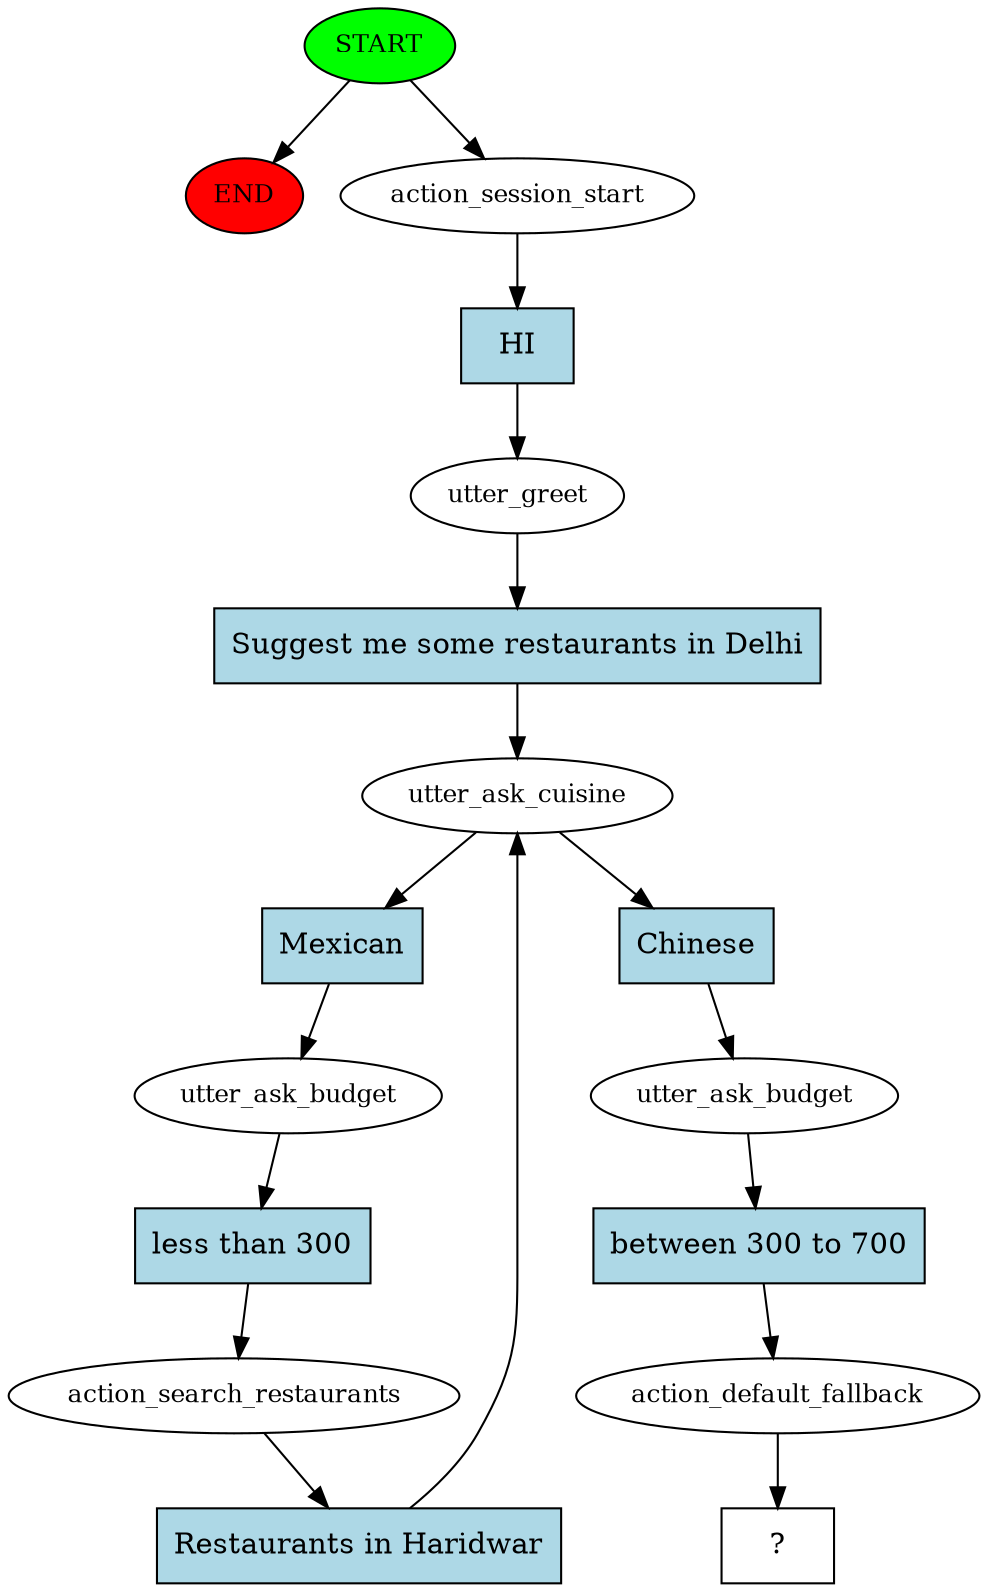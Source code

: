 digraph  {
0 [class="start active", fillcolor=green, fontsize=12, label=START, style=filled];
"-1" [class=end, fillcolor=red, fontsize=12, label=END, style=filled];
1 [class=active, fontsize=12, label=action_session_start];
2 [class=active, fontsize=12, label=utter_greet];
3 [class=active, fontsize=12, label=utter_ask_cuisine];
4 [class=active, fontsize=12, label=utter_ask_budget];
5 [class=active, fontsize=12, label=action_search_restaurants];
7 [class=active, fontsize=12, label=utter_ask_budget];
8 [class=active, fontsize=12, label=action_default_fallback];
9 [class="intent dashed active", label="  ?  ", shape=rect];
10 [class="intent active", fillcolor=lightblue, label=HI, shape=rect, style=filled];
11 [class="intent active", fillcolor=lightblue, label="Suggest me some restaurants in Delhi", shape=rect, style=filled];
12 [class="intent active", fillcolor=lightblue, label=Mexican, shape=rect, style=filled];
13 [class="intent active", fillcolor=lightblue, label=Chinese, shape=rect, style=filled];
14 [class="intent active", fillcolor=lightblue, label="less than 300", shape=rect, style=filled];
15 [class="intent active", fillcolor=lightblue, label="Restaurants in Haridwar", shape=rect, style=filled];
16 [class="intent active", fillcolor=lightblue, label="between 300 to 700", shape=rect, style=filled];
0 -> "-1"  [class="", key=NONE, label=""];
0 -> 1  [class=active, key=NONE, label=""];
1 -> 10  [class=active, key=0];
2 -> 11  [class=active, key=0];
3 -> 12  [class=active, key=0];
3 -> 13  [class=active, key=0];
4 -> 14  [class=active, key=0];
5 -> 15  [class=active, key=0];
7 -> 16  [class=active, key=0];
8 -> 9  [class=active, key=NONE, label=""];
10 -> 2  [class=active, key=0];
11 -> 3  [class=active, key=0];
12 -> 4  [class=active, key=0];
13 -> 7  [class=active, key=0];
14 -> 5  [class=active, key=0];
15 -> 3  [class=active, key=0];
16 -> 8  [class=active, key=0];
}
